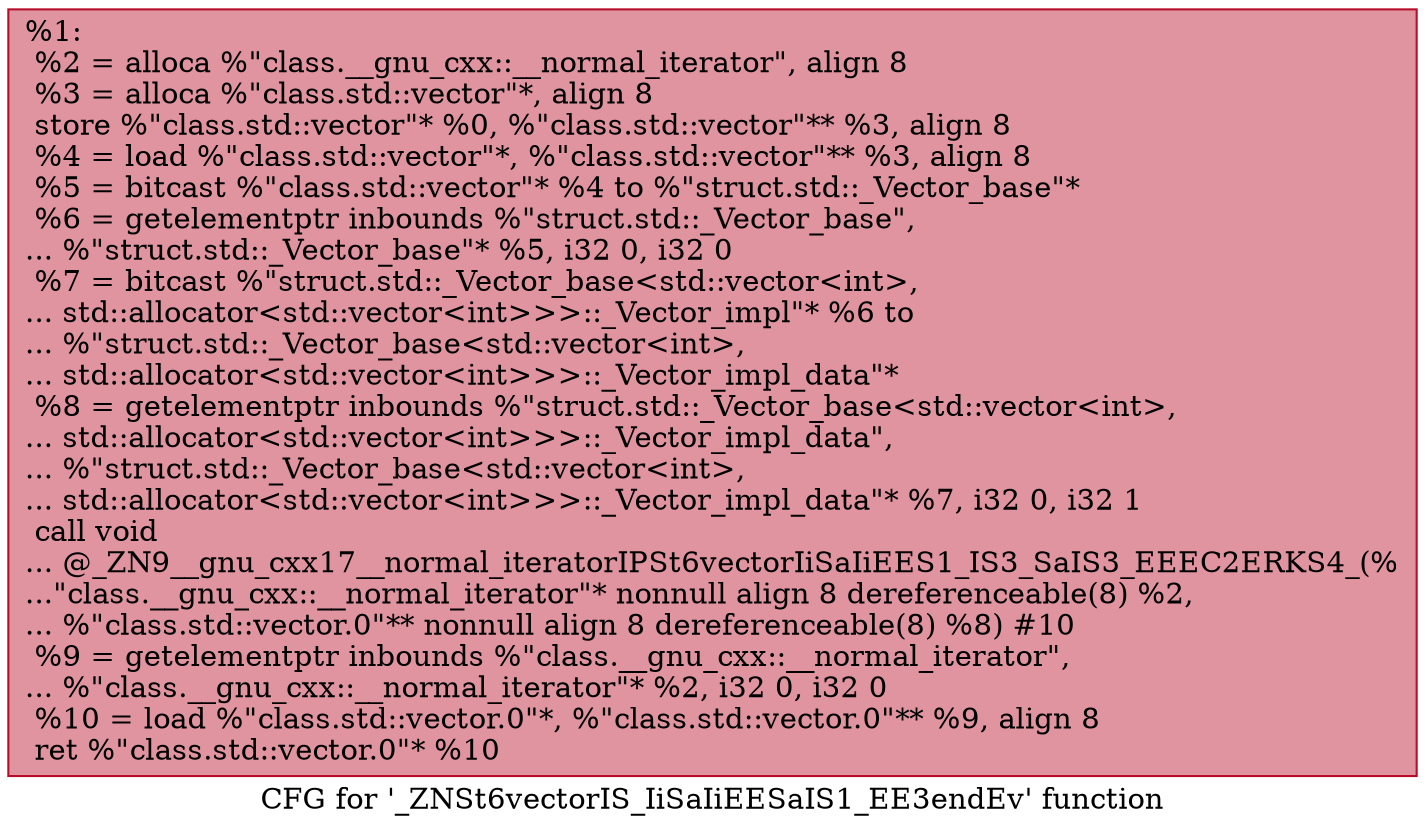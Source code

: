 digraph "CFG for '_ZNSt6vectorIS_IiSaIiEESaIS1_EE3endEv' function" {
	label="CFG for '_ZNSt6vectorIS_IiSaIiEESaIS1_EE3endEv' function";

	Node0x55aa9ab8de70 [shape=record,color="#b70d28ff", style=filled, fillcolor="#b70d2870",label="{%1:\l  %2 = alloca %\"class.__gnu_cxx::__normal_iterator\", align 8\l  %3 = alloca %\"class.std::vector\"*, align 8\l  store %\"class.std::vector\"* %0, %\"class.std::vector\"** %3, align 8\l  %4 = load %\"class.std::vector\"*, %\"class.std::vector\"** %3, align 8\l  %5 = bitcast %\"class.std::vector\"* %4 to %\"struct.std::_Vector_base\"*\l  %6 = getelementptr inbounds %\"struct.std::_Vector_base\",\l... %\"struct.std::_Vector_base\"* %5, i32 0, i32 0\l  %7 = bitcast %\"struct.std::_Vector_base\<std::vector\<int\>,\l... std::allocator\<std::vector\<int\>\>\>::_Vector_impl\"* %6 to\l... %\"struct.std::_Vector_base\<std::vector\<int\>,\l... std::allocator\<std::vector\<int\>\>\>::_Vector_impl_data\"*\l  %8 = getelementptr inbounds %\"struct.std::_Vector_base\<std::vector\<int\>,\l... std::allocator\<std::vector\<int\>\>\>::_Vector_impl_data\",\l... %\"struct.std::_Vector_base\<std::vector\<int\>,\l... std::allocator\<std::vector\<int\>\>\>::_Vector_impl_data\"* %7, i32 0, i32 1\l  call void\l... @_ZN9__gnu_cxx17__normal_iteratorIPSt6vectorIiSaIiEES1_IS3_SaIS3_EEEC2ERKS4_(%\l...\"class.__gnu_cxx::__normal_iterator\"* nonnull align 8 dereferenceable(8) %2,\l... %\"class.std::vector.0\"** nonnull align 8 dereferenceable(8) %8) #10\l  %9 = getelementptr inbounds %\"class.__gnu_cxx::__normal_iterator\",\l... %\"class.__gnu_cxx::__normal_iterator\"* %2, i32 0, i32 0\l  %10 = load %\"class.std::vector.0\"*, %\"class.std::vector.0\"** %9, align 8\l  ret %\"class.std::vector.0\"* %10\l}"];
}
